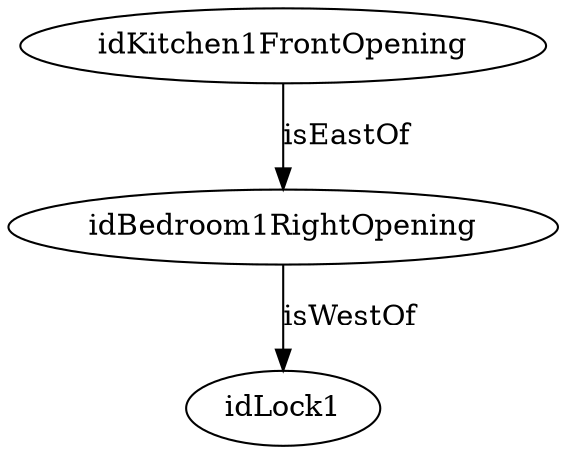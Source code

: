strict digraph  {
idKitchen1FrontOpening [node_type=entity_node, root=root];
idBedroom1RightOpening;
idLock1;
idKitchen1FrontOpening -> idBedroom1RightOpening  [edge_type=relationship, label=isEastOf];
idBedroom1RightOpening -> idLock1  [edge_type=relationship, label=isWestOf];
}
